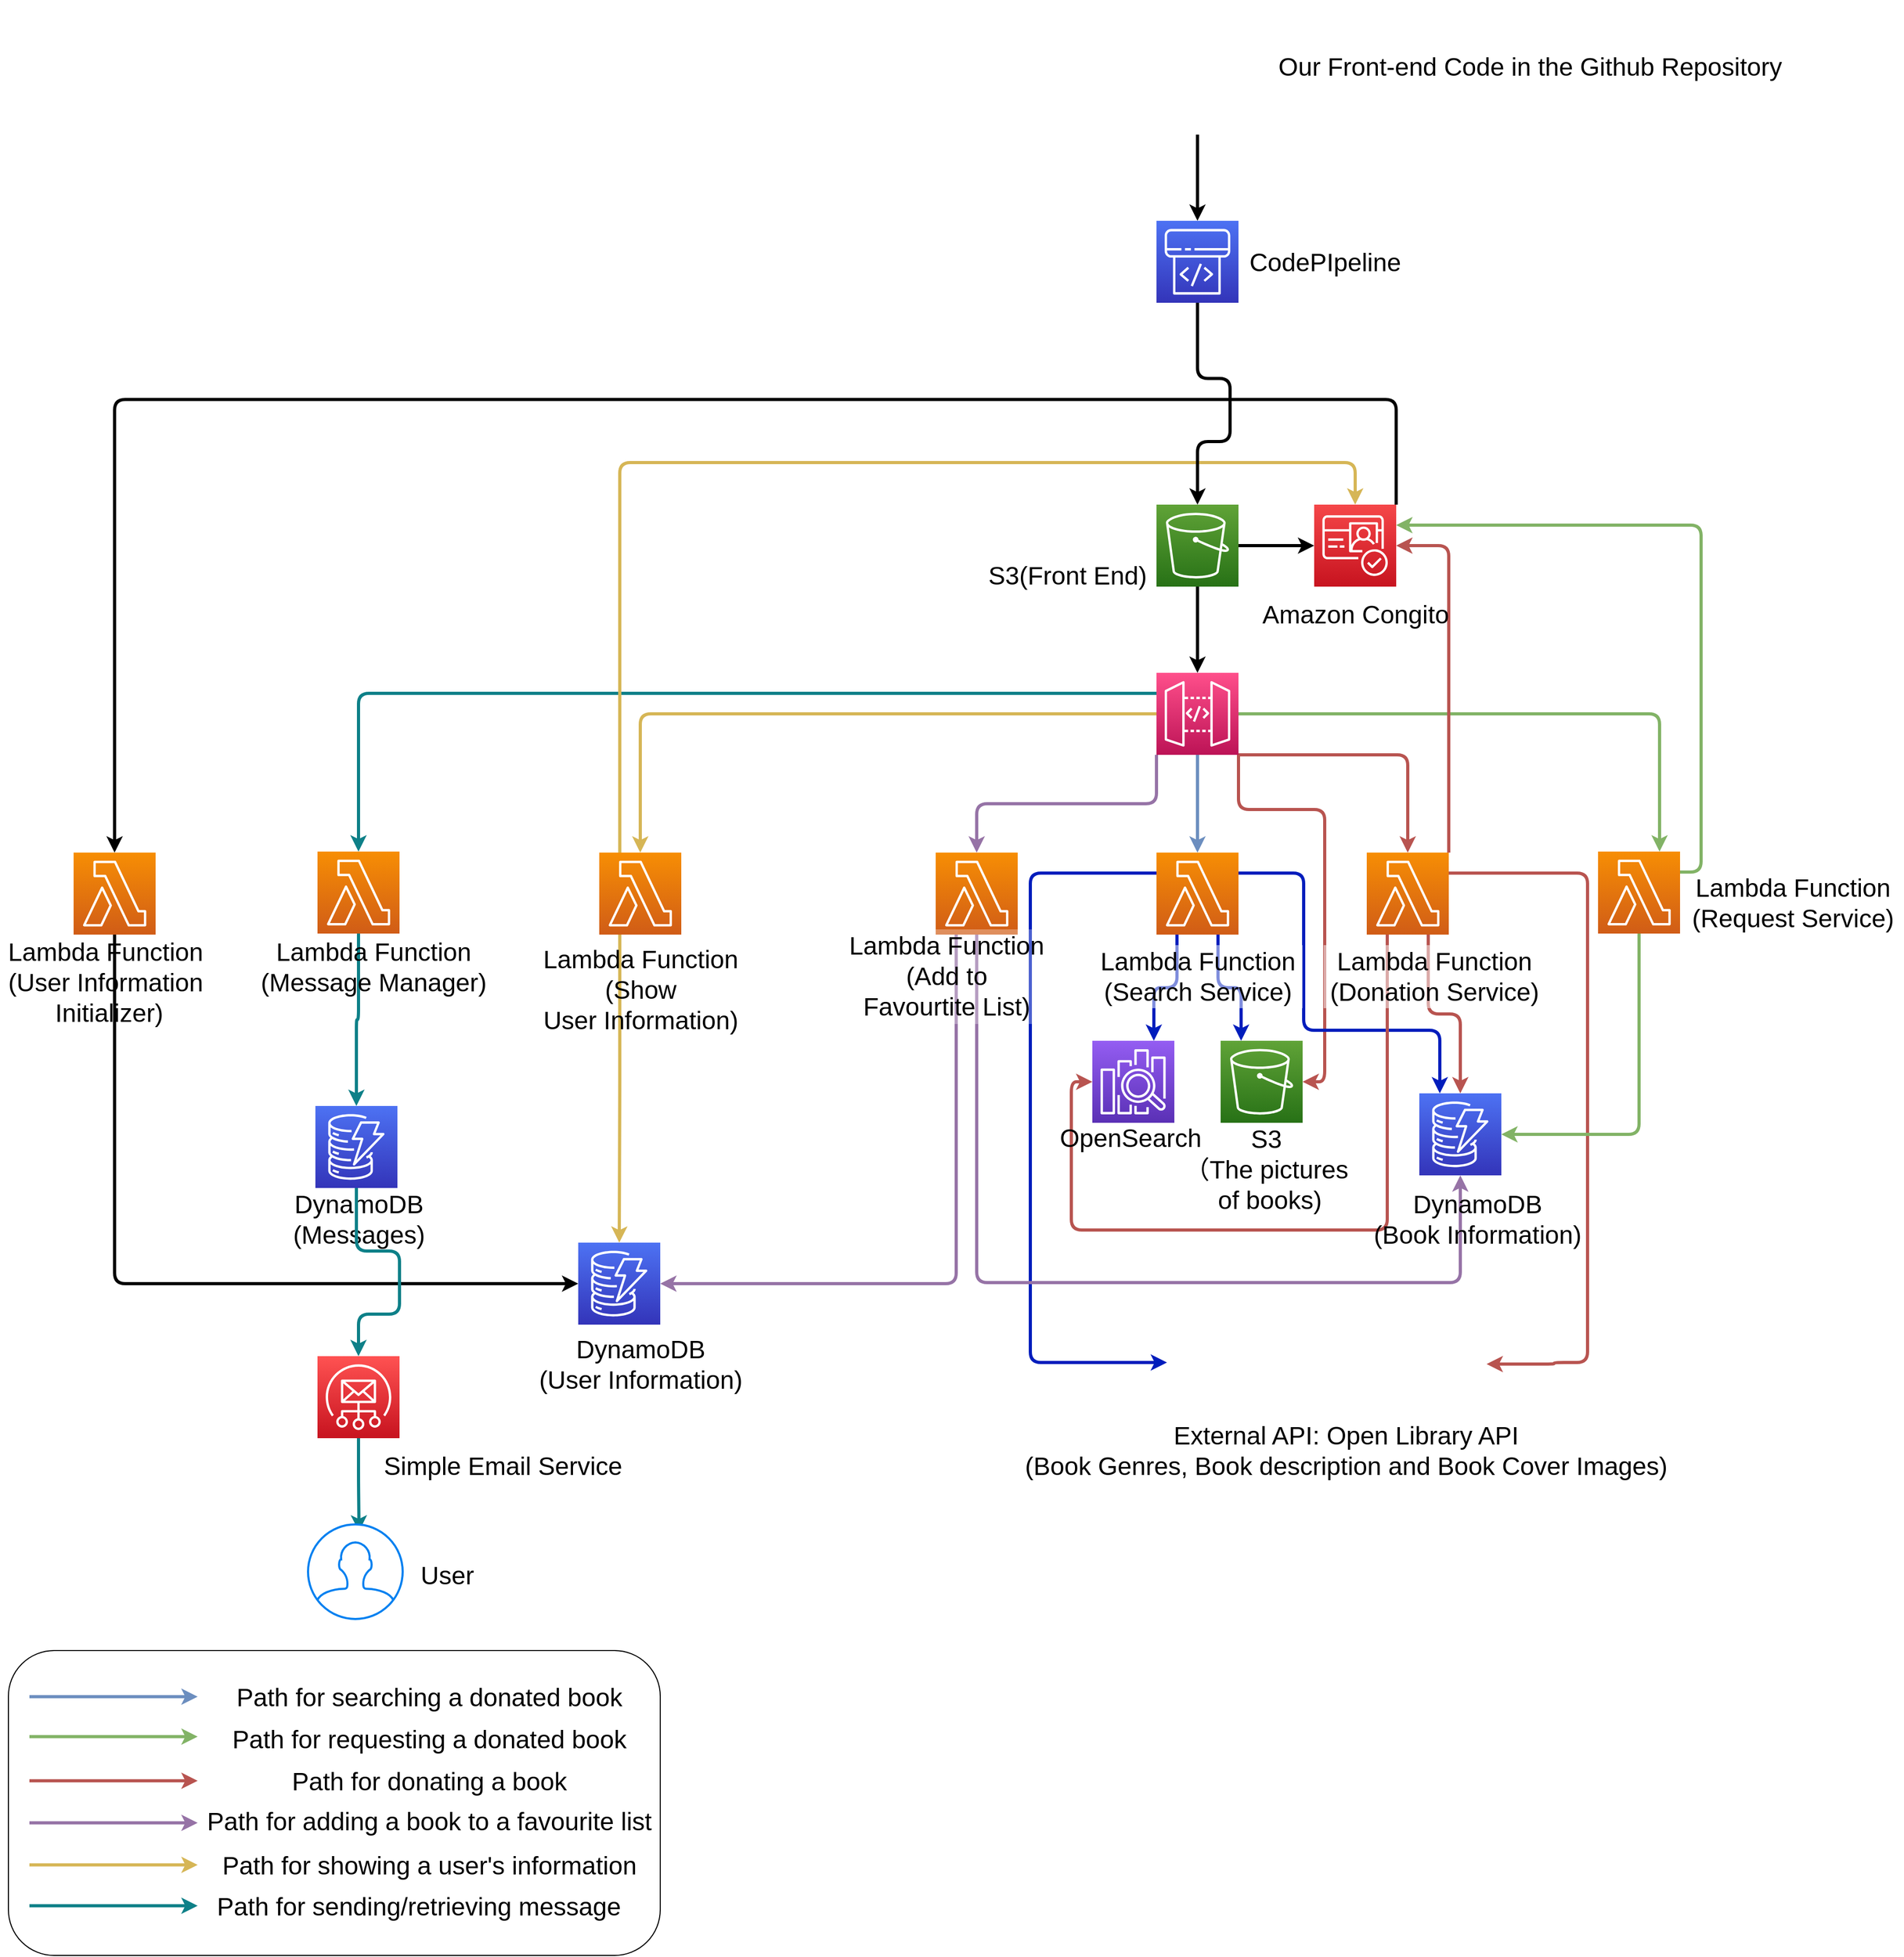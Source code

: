 <mxfile version="18.0.3" type="device"><diagram id="D3LNqmJcEc-z3oUtTfwB" name="Page-1"><mxGraphModel dx="3587" dy="2471" grid="1" gridSize="10" guides="1" tooltips="1" connect="1" arrows="1" fold="1" page="1" pageScale="1" pageWidth="827" pageHeight="1169" math="0" shadow="0"><root><mxCell id="0"/><mxCell id="1" parent="0"/><mxCell id="hub8qMFKJoHJLIhfeaCt-18" value="" style="rounded=1;whiteSpace=wrap;html=1;fontSize=24;" parent="1" vertex="1"><mxGeometry x="-842" y="1250" width="620" height="290" as="geometry"/></mxCell><mxCell id="2CPSkWsIpG87qWUaYe0T-11" style="edgeStyle=orthogonalEdgeStyle;rounded=1;orthogonalLoop=1;jettySize=auto;html=1;exitX=0.5;exitY=1;exitDx=0;exitDy=0;exitPerimeter=0;entryX=0.5;entryY=0;entryDx=0;entryDy=0;entryPerimeter=0;strokeWidth=3;" parent="1" source="2CPSkWsIpG87qWUaYe0T-1" target="2CPSkWsIpG87qWUaYe0T-3" edge="1"><mxGeometry relative="1" as="geometry"/></mxCell><mxCell id="2CPSkWsIpG87qWUaYe0T-12" style="edgeStyle=orthogonalEdgeStyle;rounded=1;orthogonalLoop=1;jettySize=auto;html=1;exitX=1;exitY=0.5;exitDx=0;exitDy=0;exitPerimeter=0;strokeWidth=3;" parent="1" source="2CPSkWsIpG87qWUaYe0T-1" target="2CPSkWsIpG87qWUaYe0T-2" edge="1"><mxGeometry relative="1" as="geometry"/></mxCell><mxCell id="2CPSkWsIpG87qWUaYe0T-1" value="" style="points=[[0,0,0],[0.25,0,0],[0.5,0,0],[0.75,0,0],[1,0,0],[0,1,0],[0.25,1,0],[0.5,1,0],[0.75,1,0],[1,1,0],[0,0.25,0],[0,0.5,0],[0,0.75,0],[1,0.25,0],[1,0.5,0],[1,0.75,0]];outlineConnect=0;fontColor=#232F3E;gradientColor=#60A337;gradientDirection=north;fillColor=#277116;strokeColor=#ffffff;dashed=0;verticalLabelPosition=bottom;verticalAlign=top;align=center;html=1;fontSize=12;fontStyle=0;aspect=fixed;shape=mxgraph.aws4.resourceIcon;resIcon=mxgraph.aws4.s3;rounded=1;strokeWidth=3;" parent="1" vertex="1"><mxGeometry x="250" y="160" width="78" height="78" as="geometry"/></mxCell><mxCell id="_5RfHuEOXSOQChCm1ZdF-5" style="edgeStyle=orthogonalEdgeStyle;rounded=1;orthogonalLoop=1;jettySize=auto;html=1;exitX=1;exitY=0;exitDx=0;exitDy=0;exitPerimeter=0;strokeWidth=3;entryX=0.5;entryY=0;entryDx=0;entryDy=0;entryPerimeter=0;" parent="1" source="2CPSkWsIpG87qWUaYe0T-2" target="_5RfHuEOXSOQChCm1ZdF-11" edge="1"><mxGeometry relative="1" as="geometry"><mxPoint x="-540" y="510" as="targetPoint"/><Array as="points"><mxPoint x="478" y="60"/><mxPoint x="-741" y="60"/></Array></mxGeometry></mxCell><mxCell id="2CPSkWsIpG87qWUaYe0T-2" value="" style="points=[[0,0,0],[0.25,0,0],[0.5,0,0],[0.75,0,0],[1,0,0],[0,1,0],[0.25,1,0],[0.5,1,0],[0.75,1,0],[1,1,0],[0,0.25,0],[0,0.5,0],[0,0.75,0],[1,0.25,0],[1,0.5,0],[1,0.75,0]];outlineConnect=0;fontColor=#232F3E;gradientColor=#F54749;gradientDirection=north;fillColor=#C7131F;strokeColor=#ffffff;dashed=0;verticalLabelPosition=bottom;verticalAlign=top;align=center;html=1;fontSize=12;fontStyle=0;aspect=fixed;shape=mxgraph.aws4.resourceIcon;resIcon=mxgraph.aws4.cognito;rounded=1;strokeWidth=3;" parent="1" vertex="1"><mxGeometry x="400" y="160" width="78" height="78" as="geometry"/></mxCell><mxCell id="2CPSkWsIpG87qWUaYe0T-13" style="edgeStyle=orthogonalEdgeStyle;rounded=1;orthogonalLoop=1;jettySize=auto;html=1;exitX=1;exitY=0.5;exitDx=0;exitDy=0;exitPerimeter=0;entryX=0.75;entryY=0;entryDx=0;entryDy=0;entryPerimeter=0;fillColor=#d5e8d4;strokeColor=#82b366;strokeWidth=3;" parent="1" source="2CPSkWsIpG87qWUaYe0T-3" target="2CPSkWsIpG87qWUaYe0T-6" edge="1"><mxGeometry relative="1" as="geometry"/></mxCell><mxCell id="2CPSkWsIpG87qWUaYe0T-15" style="edgeStyle=orthogonalEdgeStyle;rounded=1;orthogonalLoop=1;jettySize=auto;html=1;entryX=0.5;entryY=0;entryDx=0;entryDy=0;entryPerimeter=0;exitX=0.5;exitY=1;exitDx=0;exitDy=0;exitPerimeter=0;strokeWidth=3;fillColor=#dae8fc;strokeColor=#6c8ebf;" parent="1" source="2CPSkWsIpG87qWUaYe0T-3" target="2CPSkWsIpG87qWUaYe0T-4" edge="1"><mxGeometry relative="1" as="geometry"><mxPoint x="300" y="410" as="sourcePoint"/></mxGeometry></mxCell><mxCell id="2CPSkWsIpG87qWUaYe0T-25" style="edgeStyle=orthogonalEdgeStyle;rounded=1;orthogonalLoop=1;jettySize=auto;html=1;exitX=0;exitY=0.5;exitDx=0;exitDy=0;exitPerimeter=0;strokeWidth=3;fillColor=#fff2cc;strokeColor=#d6b656;" parent="1" source="2CPSkWsIpG87qWUaYe0T-3" target="2CPSkWsIpG87qWUaYe0T-7" edge="1"><mxGeometry relative="1" as="geometry"/></mxCell><mxCell id="2CPSkWsIpG87qWUaYe0T-26" style="edgeStyle=orthogonalEdgeStyle;rounded=1;orthogonalLoop=1;jettySize=auto;html=1;exitX=0;exitY=1;exitDx=0;exitDy=0;exitPerimeter=0;entryX=0.5;entryY=0;entryDx=0;entryDy=0;entryPerimeter=0;strokeWidth=3;fillColor=#e1d5e7;strokeColor=#9673a6;" parent="1" source="2CPSkWsIpG87qWUaYe0T-3" target="2CPSkWsIpG87qWUaYe0T-16" edge="1"><mxGeometry relative="1" as="geometry"/></mxCell><mxCell id="2CPSkWsIpG87qWUaYe0T-32" style="edgeStyle=orthogonalEdgeStyle;rounded=1;orthogonalLoop=1;jettySize=auto;html=1;exitX=1;exitY=1;exitDx=0;exitDy=0;exitPerimeter=0;entryX=0.5;entryY=0;entryDx=0;entryDy=0;entryPerimeter=0;strokeWidth=3;fillColor=#f8cecc;strokeColor=#b85450;" parent="1" source="2CPSkWsIpG87qWUaYe0T-3" target="2CPSkWsIpG87qWUaYe0T-5" edge="1"><mxGeometry relative="1" as="geometry"><Array as="points"><mxPoint x="489" y="398"/></Array></mxGeometry></mxCell><mxCell id="ykMmjt7tCY-HOUM3ol9C-1" style="edgeStyle=orthogonalEdgeStyle;orthogonalLoop=1;jettySize=auto;html=1;exitX=1;exitY=1;exitDx=0;exitDy=0;exitPerimeter=0;entryX=1;entryY=0.5;entryDx=0;entryDy=0;entryPerimeter=0;fillColor=#f8cecc;strokeColor=#b85450;rounded=1;strokeWidth=3;" parent="1" source="2CPSkWsIpG87qWUaYe0T-3" target="2CPSkWsIpG87qWUaYe0T-24" edge="1"><mxGeometry relative="1" as="geometry"><mxPoint x="440" y="710" as="targetPoint"/><Array as="points"><mxPoint x="328" y="450"/><mxPoint x="410" y="450"/><mxPoint x="410" y="709"/></Array></mxGeometry></mxCell><mxCell id="MJC7X6KziN_weC9TZBgi-4" style="edgeStyle=orthogonalEdgeStyle;rounded=1;orthogonalLoop=1;jettySize=auto;html=1;exitX=0;exitY=0.25;exitDx=0;exitDy=0;exitPerimeter=0;entryX=0.5;entryY=0;entryDx=0;entryDy=0;entryPerimeter=0;strokeWidth=3;fillColor=#b0e3e6;strokeColor=#0e8088;" parent="1" source="2CPSkWsIpG87qWUaYe0T-3" target="MJC7X6KziN_weC9TZBgi-1" edge="1"><mxGeometry relative="1" as="geometry"/></mxCell><mxCell id="2CPSkWsIpG87qWUaYe0T-3" value="" style="points=[[0,0,0],[0.25,0,0],[0.5,0,0],[0.75,0,0],[1,0,0],[0,1,0],[0.25,1,0],[0.5,1,0],[0.75,1,0],[1,1,0],[0,0.25,0],[0,0.5,0],[0,0.75,0],[1,0.25,0],[1,0.5,0],[1,0.75,0]];outlineConnect=0;fontColor=#232F3E;gradientColor=#FF4F8B;gradientDirection=north;fillColor=#BC1356;strokeColor=#ffffff;dashed=0;verticalLabelPosition=bottom;verticalAlign=top;align=center;html=1;fontSize=12;fontStyle=0;aspect=fixed;shape=mxgraph.aws4.resourceIcon;resIcon=mxgraph.aws4.api_gateway;rounded=1;strokeWidth=3;" parent="1" vertex="1"><mxGeometry x="250" y="320" width="78" height="78" as="geometry"/></mxCell><mxCell id="2CPSkWsIpG87qWUaYe0T-34" style="edgeStyle=orthogonalEdgeStyle;rounded=1;orthogonalLoop=1;jettySize=auto;html=1;exitX=0.75;exitY=1;exitDx=0;exitDy=0;exitPerimeter=0;entryX=0.25;entryY=0;entryDx=0;entryDy=0;entryPerimeter=0;strokeWidth=3;fillColor=#0050ef;strokeColor=#001DBC;" parent="1" source="2CPSkWsIpG87qWUaYe0T-4" target="2CPSkWsIpG87qWUaYe0T-24" edge="1"><mxGeometry relative="1" as="geometry"/></mxCell><mxCell id="2CPSkWsIpG87qWUaYe0T-37" style="edgeStyle=orthogonalEdgeStyle;rounded=1;orthogonalLoop=1;jettySize=auto;html=1;exitX=0;exitY=0.25;exitDx=0;exitDy=0;exitPerimeter=0;strokeWidth=3;fillColor=#0050ef;strokeColor=#001DBC;" parent="1" source="2CPSkWsIpG87qWUaYe0T-4" edge="1"><mxGeometry relative="1" as="geometry"><Array as="points"><mxPoint x="130" y="511"/><mxPoint x="130" y="976"/></Array><mxPoint x="260" y="976" as="targetPoint"/></mxGeometry></mxCell><mxCell id="2CPSkWsIpG87qWUaYe0T-44" style="edgeStyle=orthogonalEdgeStyle;rounded=1;orthogonalLoop=1;jettySize=auto;html=1;exitX=1;exitY=0.25;exitDx=0;exitDy=0;exitPerimeter=0;entryX=0.25;entryY=0;entryDx=0;entryDy=0;entryPerimeter=0;strokeWidth=3;fillColor=#0050ef;strokeColor=#001DBC;" parent="1" source="2CPSkWsIpG87qWUaYe0T-4" target="2CPSkWsIpG87qWUaYe0T-9" edge="1"><mxGeometry relative="1" as="geometry"><Array as="points"><mxPoint x="390" y="510"/><mxPoint x="390" y="660"/><mxPoint x="520" y="660"/></Array></mxGeometry></mxCell><mxCell id="CkHd4Yt1kGebY72zLA27-1" style="edgeStyle=orthogonalEdgeStyle;rounded=1;orthogonalLoop=1;jettySize=auto;html=1;exitX=0.25;exitY=1;exitDx=0;exitDy=0;exitPerimeter=0;entryX=0.75;entryY=0;entryDx=0;entryDy=0;entryPerimeter=0;strokeWidth=3;fillColor=#0050ef;strokeColor=#001DBC;" parent="1" source="2CPSkWsIpG87qWUaYe0T-4" target="2CPSkWsIpG87qWUaYe0T-8" edge="1"><mxGeometry relative="1" as="geometry"/></mxCell><mxCell id="2CPSkWsIpG87qWUaYe0T-4" value="" style="points=[[0,0,0],[0.25,0,0],[0.5,0,0],[0.75,0,0],[1,0,0],[0,1,0],[0.25,1,0],[0.5,1,0],[0.75,1,0],[1,1,0],[0,0.25,0],[0,0.5,0],[0,0.75,0],[1,0.25,0],[1,0.5,0],[1,0.75,0]];outlineConnect=0;fontColor=#232F3E;gradientColor=#F78E04;gradientDirection=north;fillColor=#D05C17;strokeColor=#ffffff;dashed=0;verticalLabelPosition=bottom;verticalAlign=top;align=center;html=1;fontSize=12;fontStyle=0;aspect=fixed;shape=mxgraph.aws4.resourceIcon;resIcon=mxgraph.aws4.lambda;rounded=1;strokeWidth=3;" parent="1" vertex="1"><mxGeometry x="250" y="491" width="78" height="78" as="geometry"/></mxCell><mxCell id="2CPSkWsIpG87qWUaYe0T-31" style="edgeStyle=orthogonalEdgeStyle;rounded=1;orthogonalLoop=1;jettySize=auto;html=1;exitX=0.75;exitY=1;exitDx=0;exitDy=0;exitPerimeter=0;entryX=0.5;entryY=0;entryDx=0;entryDy=0;entryPerimeter=0;strokeWidth=3;fillColor=#f8cecc;strokeColor=#b85450;" parent="1" source="2CPSkWsIpG87qWUaYe0T-5" target="2CPSkWsIpG87qWUaYe0T-9" edge="1"><mxGeometry relative="1" as="geometry"/></mxCell><mxCell id="2CPSkWsIpG87qWUaYe0T-38" style="edgeStyle=orthogonalEdgeStyle;rounded=1;orthogonalLoop=1;jettySize=auto;html=1;exitX=1;exitY=0;exitDx=0;exitDy=0;exitPerimeter=0;entryX=1;entryY=0.5;entryDx=0;entryDy=0;entryPerimeter=0;strokeWidth=3;fillColor=#f8cecc;strokeColor=#b85450;" parent="1" source="2CPSkWsIpG87qWUaYe0T-5" target="2CPSkWsIpG87qWUaYe0T-2" edge="1"><mxGeometry relative="1" as="geometry"/></mxCell><mxCell id="CkHd4Yt1kGebY72zLA27-8" style="edgeStyle=orthogonalEdgeStyle;rounded=1;orthogonalLoop=1;jettySize=auto;html=1;exitX=0.25;exitY=1;exitDx=0;exitDy=0;exitPerimeter=0;entryX=0;entryY=0.5;entryDx=0;entryDy=0;entryPerimeter=0;strokeWidth=3;fillColor=#f8cecc;strokeColor=#b85450;" parent="1" source="2CPSkWsIpG87qWUaYe0T-5" target="2CPSkWsIpG87qWUaYe0T-8" edge="1"><mxGeometry relative="1" as="geometry"><Array as="points"><mxPoint x="470" y="850"/><mxPoint x="169" y="850"/><mxPoint x="169" y="709"/></Array></mxGeometry></mxCell><mxCell id="CkHd4Yt1kGebY72zLA27-11" style="edgeStyle=orthogonalEdgeStyle;rounded=1;orthogonalLoop=1;jettySize=auto;html=1;exitX=1;exitY=0.25;exitDx=0;exitDy=0;exitPerimeter=0;entryX=1;entryY=0.5;entryDx=0;entryDy=0;strokeWidth=3;fillColor=#f8cecc;strokeColor=#b85450;" parent="1" source="2CPSkWsIpG87qWUaYe0T-5" target="V4W779giCS7ccy--e845-1" edge="1"><mxGeometry relative="1" as="geometry"><Array as="points"><mxPoint x="660" y="511"/><mxPoint x="660" y="976"/><mxPoint x="628" y="976"/></Array><mxPoint x="710.685" y="975.6" as="targetPoint"/></mxGeometry></mxCell><mxCell id="2CPSkWsIpG87qWUaYe0T-5" value="" style="points=[[0,0,0],[0.25,0,0],[0.5,0,0],[0.75,0,0],[1,0,0],[0,1,0],[0.25,1,0],[0.5,1,0],[0.75,1,0],[1,1,0],[0,0.25,0],[0,0.5,0],[0,0.75,0],[1,0.25,0],[1,0.5,0],[1,0.75,0]];outlineConnect=0;fontColor=#232F3E;gradientColor=#F78E04;gradientDirection=north;fillColor=#D05C17;strokeColor=#ffffff;dashed=0;verticalLabelPosition=bottom;verticalAlign=top;align=center;html=1;fontSize=12;fontStyle=0;aspect=fixed;shape=mxgraph.aws4.resourceIcon;resIcon=mxgraph.aws4.lambda;rounded=1;strokeWidth=3;" parent="1" vertex="1"><mxGeometry x="450" y="491" width="78" height="78" as="geometry"/></mxCell><mxCell id="2CPSkWsIpG87qWUaYe0T-28" style="edgeStyle=orthogonalEdgeStyle;rounded=1;orthogonalLoop=1;jettySize=auto;html=1;exitX=0.5;exitY=1;exitDx=0;exitDy=0;exitPerimeter=0;entryX=1;entryY=0.5;entryDx=0;entryDy=0;entryPerimeter=0;fillColor=#d5e8d4;strokeColor=#82b366;strokeWidth=3;" parent="1" source="2CPSkWsIpG87qWUaYe0T-6" target="2CPSkWsIpG87qWUaYe0T-9" edge="1"><mxGeometry relative="1" as="geometry"/></mxCell><mxCell id="2CPSkWsIpG87qWUaYe0T-30" style="edgeStyle=orthogonalEdgeStyle;rounded=1;orthogonalLoop=1;jettySize=auto;html=1;exitX=1;exitY=0.25;exitDx=0;exitDy=0;exitPerimeter=0;entryX=1;entryY=0.25;entryDx=0;entryDy=0;entryPerimeter=0;fillColor=#d5e8d4;strokeColor=#82b366;strokeWidth=3;" parent="1" source="2CPSkWsIpG87qWUaYe0T-6" target="2CPSkWsIpG87qWUaYe0T-2" edge="1"><mxGeometry relative="1" as="geometry"/></mxCell><mxCell id="2CPSkWsIpG87qWUaYe0T-6" value="" style="points=[[0,0,0],[0.25,0,0],[0.5,0,0],[0.75,0,0],[1,0,0],[0,1,0],[0.25,1,0],[0.5,1,0],[0.75,1,0],[1,1,0],[0,0.25,0],[0,0.5,0],[0,0.75,0],[1,0.25,0],[1,0.5,0],[1,0.75,0]];outlineConnect=0;fontColor=#232F3E;gradientColor=#F78E04;gradientDirection=north;fillColor=#D05C17;strokeColor=#ffffff;dashed=0;verticalLabelPosition=bottom;verticalAlign=top;align=center;html=1;fontSize=12;fontStyle=0;aspect=fixed;shape=mxgraph.aws4.resourceIcon;resIcon=mxgraph.aws4.lambda;rounded=1;strokeWidth=3;" parent="1" vertex="1"><mxGeometry x="670" y="490" width="78" height="78" as="geometry"/></mxCell><mxCell id="_5RfHuEOXSOQChCm1ZdF-2" style="edgeStyle=orthogonalEdgeStyle;rounded=1;orthogonalLoop=1;jettySize=auto;html=1;exitX=0.25;exitY=1;exitDx=0;exitDy=0;exitPerimeter=0;fillColor=#fff2cc;strokeColor=#d6b656;strokeWidth=3;" parent="1" source="2CPSkWsIpG87qWUaYe0T-7" target="_5RfHuEOXSOQChCm1ZdF-1" edge="1"><mxGeometry relative="1" as="geometry"/></mxCell><mxCell id="_5RfHuEOXSOQChCm1ZdF-17" style="edgeStyle=orthogonalEdgeStyle;rounded=1;orthogonalLoop=1;jettySize=auto;html=1;exitX=0.25;exitY=0;exitDx=0;exitDy=0;exitPerimeter=0;entryX=0.5;entryY=0;entryDx=0;entryDy=0;entryPerimeter=0;strokeWidth=3;fillColor=#fff2cc;strokeColor=#d6b656;" parent="1" source="2CPSkWsIpG87qWUaYe0T-7" target="2CPSkWsIpG87qWUaYe0T-2" edge="1"><mxGeometry relative="1" as="geometry"><Array as="points"><mxPoint x="-260" y="120"/><mxPoint x="439" y="120"/></Array></mxGeometry></mxCell><mxCell id="2CPSkWsIpG87qWUaYe0T-7" value="" style="points=[[0,0,0],[0.25,0,0],[0.5,0,0],[0.75,0,0],[1,0,0],[0,1,0],[0.25,1,0],[0.5,1,0],[0.75,1,0],[1,1,0],[0,0.25,0],[0,0.5,0],[0,0.75,0],[1,0.25,0],[1,0.5,0],[1,0.75,0]];outlineConnect=0;fontColor=#232F3E;gradientColor=#F78E04;gradientDirection=north;fillColor=#D05C17;strokeColor=#ffffff;dashed=0;verticalLabelPosition=bottom;verticalAlign=top;align=center;html=1;fontSize=12;fontStyle=0;aspect=fixed;shape=mxgraph.aws4.resourceIcon;resIcon=mxgraph.aws4.lambda;rounded=1;strokeWidth=3;" parent="1" vertex="1"><mxGeometry x="-280" y="491" width="78" height="78" as="geometry"/></mxCell><mxCell id="2CPSkWsIpG87qWUaYe0T-8" value="" style="points=[[0,0,0],[0.25,0,0],[0.5,0,0],[0.75,0,0],[1,0,0],[0,1,0],[0.25,1,0],[0.5,1,0],[0.75,1,0],[1,1,0],[0,0.25,0],[0,0.5,0],[0,0.75,0],[1,0.25,0],[1,0.5,0],[1,0.75,0]];outlineConnect=0;fontColor=#232F3E;gradientColor=#945DF2;gradientDirection=north;fillColor=#5A30B5;strokeColor=#ffffff;dashed=0;verticalLabelPosition=bottom;verticalAlign=top;align=center;html=1;fontSize=12;fontStyle=0;aspect=fixed;shape=mxgraph.aws4.resourceIcon;resIcon=mxgraph.aws4.elasticsearch_service;rounded=1;strokeWidth=3;" parent="1" vertex="1"><mxGeometry x="189" y="670" width="78" height="78" as="geometry"/></mxCell><mxCell id="2CPSkWsIpG87qWUaYe0T-9" value="" style="points=[[0,0,0],[0.25,0,0],[0.5,0,0],[0.75,0,0],[1,0,0],[0,1,0],[0.25,1,0],[0.5,1,0],[0.75,1,0],[1,1,0],[0,0.25,0],[0,0.5,0],[0,0.75,0],[1,0.25,0],[1,0.5,0],[1,0.75,0]];outlineConnect=0;fontColor=#232F3E;gradientColor=#4D72F3;gradientDirection=north;fillColor=#3334B9;strokeColor=#ffffff;dashed=0;verticalLabelPosition=bottom;verticalAlign=top;align=center;html=1;fontSize=12;fontStyle=0;aspect=fixed;shape=mxgraph.aws4.resourceIcon;resIcon=mxgraph.aws4.dynamodb;rounded=1;strokeWidth=3;" parent="1" vertex="1"><mxGeometry x="500" y="720" width="78" height="78" as="geometry"/></mxCell><mxCell id="2CPSkWsIpG87qWUaYe0T-35" style="edgeStyle=orthogonalEdgeStyle;rounded=1;orthogonalLoop=1;jettySize=auto;html=1;exitX=0.5;exitY=1;exitDx=0;exitDy=0;exitPerimeter=0;entryX=0.5;entryY=1;entryDx=0;entryDy=0;entryPerimeter=0;strokeWidth=3;fillColor=#e1d5e7;strokeColor=#9673a6;" parent="1" source="2CPSkWsIpG87qWUaYe0T-16" target="2CPSkWsIpG87qWUaYe0T-9" edge="1"><mxGeometry relative="1" as="geometry"><Array as="points"><mxPoint x="79" y="900"/><mxPoint x="539" y="900"/></Array></mxGeometry></mxCell><mxCell id="_5RfHuEOXSOQChCm1ZdF-4" style="edgeStyle=orthogonalEdgeStyle;rounded=1;orthogonalLoop=1;jettySize=auto;html=1;exitX=0.25;exitY=1;exitDx=0;exitDy=0;exitPerimeter=0;entryX=1;entryY=0.5;entryDx=0;entryDy=0;entryPerimeter=0;strokeWidth=3;fillColor=#e1d5e7;strokeColor=#9673a6;" parent="1" source="2CPSkWsIpG87qWUaYe0T-16" target="_5RfHuEOXSOQChCm1ZdF-1" edge="1"><mxGeometry relative="1" as="geometry"/></mxCell><mxCell id="2CPSkWsIpG87qWUaYe0T-16" value="" style="points=[[0,0,0],[0.25,0,0],[0.5,0,0],[0.75,0,0],[1,0,0],[0,1,0],[0.25,1,0],[0.5,1,0],[0.75,1,0],[1,1,0],[0,0.25,0],[0,0.5,0],[0,0.75,0],[1,0.25,0],[1,0.5,0],[1,0.75,0]];outlineConnect=0;fontColor=#232F3E;gradientColor=#F78E04;gradientDirection=north;fillColor=#D05C17;strokeColor=#ffffff;dashed=0;verticalLabelPosition=bottom;verticalAlign=top;align=center;html=1;fontSize=12;fontStyle=0;aspect=fixed;shape=mxgraph.aws4.resourceIcon;resIcon=mxgraph.aws4.lambda;rounded=1;strokeWidth=3;" parent="1" vertex="1"><mxGeometry x="40" y="491" width="78" height="78" as="geometry"/></mxCell><mxCell id="2CPSkWsIpG87qWUaYe0T-24" value="" style="points=[[0,0,0],[0.25,0,0],[0.5,0,0],[0.75,0,0],[1,0,0],[0,1,0],[0.25,1,0],[0.5,1,0],[0.75,1,0],[1,1,0],[0,0.25,0],[0,0.5,0],[0,0.75,0],[1,0.25,0],[1,0.5,0],[1,0.75,0]];outlineConnect=0;fontColor=#232F3E;gradientColor=#60A337;gradientDirection=north;fillColor=#277116;strokeColor=#ffffff;dashed=0;verticalLabelPosition=bottom;verticalAlign=top;align=center;html=1;fontSize=12;fontStyle=0;aspect=fixed;shape=mxgraph.aws4.resourceIcon;resIcon=mxgraph.aws4.s3;rounded=1;strokeWidth=3;" parent="1" vertex="1"><mxGeometry x="311" y="670" width="78" height="78" as="geometry"/></mxCell><mxCell id="2CPSkWsIpG87qWUaYe0T-45" value="&lt;font style=&quot;font-size: 24px&quot;&gt;S3(Front End)&lt;/font&gt;" style="text;html=1;align=center;verticalAlign=middle;resizable=0;points=[];autosize=1;strokeColor=none;fillColor=none;" parent="1" vertex="1"><mxGeometry x="80" y="218" width="170" height="20" as="geometry"/></mxCell><mxCell id="2CPSkWsIpG87qWUaYe0T-47" value="Lambda Function&lt;br&gt;(Show &lt;br&gt;User Information)" style="text;html=1;align=center;verticalAlign=middle;resizable=0;points=[];autosize=1;strokeColor=none;fillColor=none;fontSize=24;" parent="1" vertex="1"><mxGeometry x="-341" y="577" width="200" height="90" as="geometry"/></mxCell><mxCell id="2CPSkWsIpG87qWUaYe0T-48" value="Lambda Function&lt;br&gt;(Add to &lt;br&gt;Favourtite List)" style="text;html=1;align=center;verticalAlign=middle;resizable=0;points=[];autosize=1;strokeColor=none;fillColor=default;fontSize=24;opacity=30;" parent="1" vertex="1"><mxGeometry x="-50" y="564" width="200" height="90" as="geometry"/></mxCell><mxCell id="2CPSkWsIpG87qWUaYe0T-50" value="Lambda Function&lt;br&gt;(Search Service)" style="text;html=1;align=center;verticalAlign=middle;resizable=0;points=[];autosize=1;strokeColor=none;fillColor=default;fontSize=24;opacity=50;" parent="1" vertex="1"><mxGeometry x="189" y="579" width="200" height="60" as="geometry"/></mxCell><mxCell id="2CPSkWsIpG87qWUaYe0T-53" value="Lambda Function&lt;br&gt;(Donation Service)" style="text;html=1;align=center;verticalAlign=middle;resizable=0;points=[];autosize=1;strokeColor=none;fillColor=default;fontSize=24;opacity=50;" parent="1" vertex="1"><mxGeometry x="409" y="579" width="210" height="60" as="geometry"/></mxCell><mxCell id="2CPSkWsIpG87qWUaYe0T-54" value="Lambda Function&lt;br&gt;(Request Service)" style="text;html=1;align=center;verticalAlign=middle;resizable=0;points=[];autosize=1;strokeColor=none;fillColor=none;fontSize=24;" parent="1" vertex="1"><mxGeometry x="750" y="509" width="210" height="60" as="geometry"/></mxCell><mxCell id="2CPSkWsIpG87qWUaYe0T-61" value="DynamoDB&lt;br&gt;(Book Information)" style="text;html=1;align=center;verticalAlign=middle;resizable=0;points=[];autosize=1;strokeColor=none;fillColor=none;fontSize=24;" parent="1" vertex="1"><mxGeometry x="450" y="810" width="210" height="60" as="geometry"/></mxCell><mxCell id="2CPSkWsIpG87qWUaYe0T-62" value="OpenSearch" style="text;html=1;align=center;verticalAlign=middle;resizable=0;points=[];autosize=1;strokeColor=none;fillColor=none;fontSize=24;" parent="1" vertex="1"><mxGeometry x="150" y="748" width="150" height="30" as="geometry"/></mxCell><mxCell id="2CPSkWsIpG87qWUaYe0T-63" value="S3&lt;br&gt;（The pictures&lt;br&gt;&amp;nbsp;of books)" style="text;html=1;align=center;verticalAlign=middle;resizable=0;points=[];autosize=1;strokeColor=none;fillColor=none;fontSize=24;" parent="1" vertex="1"><mxGeometry x="268.5" y="748" width="170" height="90" as="geometry"/></mxCell><mxCell id="2CPSkWsIpG87qWUaYe0T-64" value="Amazon Congito" style="text;html=1;align=center;verticalAlign=middle;resizable=0;points=[];autosize=1;strokeColor=none;fillColor=none;fontSize=24;" parent="1" vertex="1"><mxGeometry x="344" y="250" width="190" height="30" as="geometry"/></mxCell><mxCell id="hub8qMFKJoHJLIhfeaCt-7" value="" style="endArrow=classic;html=1;rounded=0;strokeWidth=3;fillColor=#d5e8d4;strokeColor=#82b366;" parent="1" edge="1"><mxGeometry width="50" height="50" relative="1" as="geometry"><mxPoint x="-822" y="1331.89" as="sourcePoint"/><mxPoint x="-662" y="1331.89" as="targetPoint"/></mxGeometry></mxCell><mxCell id="hub8qMFKJoHJLIhfeaCt-8" value="" style="endArrow=classic;html=1;rounded=0;strokeWidth=3;fillColor=#dae8fc;strokeColor=#6c8ebf;" parent="1" edge="1"><mxGeometry width="50" height="50" relative="1" as="geometry"><mxPoint x="-822" y="1293.89" as="sourcePoint"/><mxPoint x="-662" y="1293.89" as="targetPoint"/></mxGeometry></mxCell><mxCell id="hub8qMFKJoHJLIhfeaCt-9" value="" style="endArrow=classic;html=1;rounded=0;strokeWidth=3;fillColor=#f8cecc;strokeColor=#b85450;" parent="1" edge="1"><mxGeometry width="50" height="50" relative="1" as="geometry"><mxPoint x="-822" y="1373.89" as="sourcePoint"/><mxPoint x="-662" y="1373.89" as="targetPoint"/></mxGeometry></mxCell><mxCell id="hub8qMFKJoHJLIhfeaCt-10" value="" style="endArrow=classic;html=1;rounded=0;strokeWidth=3;fillColor=#e1d5e7;strokeColor=#9673a6;" parent="1" edge="1"><mxGeometry width="50" height="50" relative="1" as="geometry"><mxPoint x="-822" y="1413.89" as="sourcePoint"/><mxPoint x="-662" y="1413.89" as="targetPoint"/></mxGeometry></mxCell><mxCell id="hub8qMFKJoHJLIhfeaCt-12" value="" style="endArrow=classic;html=1;rounded=0;strokeWidth=3;fillColor=#fff2cc;strokeColor=#d6b656;" parent="1" edge="1"><mxGeometry width="50" height="50" relative="1" as="geometry"><mxPoint x="-822" y="1453.89" as="sourcePoint"/><mxPoint x="-662" y="1453.89" as="targetPoint"/></mxGeometry></mxCell><mxCell id="hub8qMFKJoHJLIhfeaCt-13" value="Path for searching a donated book" style="text;html=1;align=center;verticalAlign=middle;resizable=0;points=[];autosize=1;strokeColor=none;fillColor=none;fontSize=24;" parent="1" vertex="1"><mxGeometry x="-632" y="1280" width="380" height="30" as="geometry"/></mxCell><mxCell id="hub8qMFKJoHJLIhfeaCt-14" value="Path for requesting a donated book" style="text;html=1;align=center;verticalAlign=middle;resizable=0;points=[];autosize=1;strokeColor=none;fillColor=none;fontSize=24;" parent="1" vertex="1"><mxGeometry x="-637" y="1320" width="390" height="30" as="geometry"/></mxCell><mxCell id="hub8qMFKJoHJLIhfeaCt-15" value="Path for donating a book" style="text;html=1;align=center;verticalAlign=middle;resizable=0;points=[];autosize=1;strokeColor=none;fillColor=none;fontSize=24;" parent="1" vertex="1"><mxGeometry x="-582" y="1360" width="280" height="30" as="geometry"/></mxCell><mxCell id="hub8qMFKJoHJLIhfeaCt-16" value="Path for adding a book to a favourite list" style="text;html=1;align=center;verticalAlign=middle;resizable=0;points=[];autosize=1;strokeColor=none;fillColor=none;fontSize=24;" parent="1" vertex="1"><mxGeometry x="-662" y="1398" width="440" height="30" as="geometry"/></mxCell><mxCell id="hub8qMFKJoHJLIhfeaCt-17" value="Path for showing a user's information" style="text;html=1;align=center;verticalAlign=middle;resizable=0;points=[];autosize=1;strokeColor=none;fillColor=none;fontSize=24;" parent="1" vertex="1"><mxGeometry x="-647" y="1440" width="410" height="30" as="geometry"/></mxCell><mxCell id="CkHd4Yt1kGebY72zLA27-6" value="External API: Open Library API&lt;br&gt;(Book Genres, Book description and Book Cover Images)" style="text;html=1;align=center;verticalAlign=middle;resizable=0;points=[];autosize=1;strokeColor=none;fillColor=none;fontSize=24;" parent="1" vertex="1"><mxGeometry x="115" y="1030" width="630" height="60" as="geometry"/></mxCell><mxCell id="V4W779giCS7ccy--e845-1" value="" style="shape=image;imageAspect=0;aspect=fixed;verticalLabelPosition=bottom;verticalAlign=top;image=https://openlibrary.org/static/images/openlibrary-logo-tighter.svg;" parent="1" vertex="1"><mxGeometry x="264" y="940" width="300" height="75" as="geometry"/></mxCell><mxCell id="_5RfHuEOXSOQChCm1ZdF-1" value="" style="points=[[0,0,0],[0.25,0,0],[0.5,0,0],[0.75,0,0],[1,0,0],[0,1,0],[0.25,1,0],[0.5,1,0],[0.75,1,0],[1,1,0],[0,0.25,0],[0,0.5,0],[0,0.75,0],[1,0.25,0],[1,0.5,0],[1,0.75,0]];outlineConnect=0;fontColor=#232F3E;gradientColor=#4D72F3;gradientDirection=north;fillColor=#3334B9;strokeColor=#ffffff;dashed=0;verticalLabelPosition=bottom;verticalAlign=top;align=center;html=1;fontSize=12;fontStyle=0;aspect=fixed;shape=mxgraph.aws4.resourceIcon;resIcon=mxgraph.aws4.dynamodb;rounded=1;strokeWidth=3;" parent="1" vertex="1"><mxGeometry x="-300" y="862" width="78" height="78" as="geometry"/></mxCell><mxCell id="_5RfHuEOXSOQChCm1ZdF-3" value="DynamoDB&lt;br&gt;(User Information)" style="text;html=1;align=center;verticalAlign=middle;resizable=0;points=[];autosize=1;strokeColor=none;fillColor=none;fontSize=24;" parent="1" vertex="1"><mxGeometry x="-346" y="947.5" width="210" height="60" as="geometry"/></mxCell><mxCell id="_5RfHuEOXSOQChCm1ZdF-15" style="edgeStyle=orthogonalEdgeStyle;rounded=1;orthogonalLoop=1;jettySize=auto;html=1;exitX=0.5;exitY=1;exitDx=0;exitDy=0;exitPerimeter=0;entryX=0;entryY=0.5;entryDx=0;entryDy=0;entryPerimeter=0;strokeWidth=3;" parent="1" source="_5RfHuEOXSOQChCm1ZdF-11" target="_5RfHuEOXSOQChCm1ZdF-1" edge="1"><mxGeometry relative="1" as="geometry"/></mxCell><mxCell id="_5RfHuEOXSOQChCm1ZdF-11" value="" style="points=[[0,0,0],[0.25,0,0],[0.5,0,0],[0.75,0,0],[1,0,0],[0,1,0],[0.25,1,0],[0.5,1,0],[0.75,1,0],[1,1,0],[0,0.25,0],[0,0.5,0],[0,0.75,0],[1,0.25,0],[1,0.5,0],[1,0.75,0]];outlineConnect=0;fontColor=#232F3E;gradientColor=#F78E04;gradientDirection=north;fillColor=#D05C17;strokeColor=#ffffff;dashed=0;verticalLabelPosition=bottom;verticalAlign=top;align=center;html=1;fontSize=12;fontStyle=0;aspect=fixed;shape=mxgraph.aws4.resourceIcon;resIcon=mxgraph.aws4.lambda;rounded=1;strokeWidth=3;" parent="1" vertex="1"><mxGeometry x="-780" y="491" width="78" height="78" as="geometry"/></mxCell><mxCell id="_5RfHuEOXSOQChCm1ZdF-14" value="Lambda Function&lt;br&gt;(User Information&lt;br&gt;&amp;nbsp;Initializer)" style="text;html=1;align=center;verticalAlign=middle;resizable=0;points=[];autosize=1;strokeColor=none;fillColor=none;fontSize=24;" parent="1" vertex="1"><mxGeometry x="-850" y="570" width="200" height="90" as="geometry"/></mxCell><mxCell id="_5RfHuEOXSOQChCm1ZdF-26" style="edgeStyle=orthogonalEdgeStyle;rounded=1;orthogonalLoop=1;jettySize=auto;html=1;exitX=0.5;exitY=1;exitDx=0;exitDy=0;strokeWidth=3;" parent="1" source="_5RfHuEOXSOQChCm1ZdF-21" target="_5RfHuEOXSOQChCm1ZdF-24" edge="1"><mxGeometry relative="1" as="geometry"/></mxCell><mxCell id="_5RfHuEOXSOQChCm1ZdF-21" value="" style="shape=image;html=1;verticalAlign=top;verticalLabelPosition=bottom;labelBackgroundColor=#ffffff;imageAspect=0;aspect=fixed;image=https://cdn1.iconfinder.com/data/icons/picons-social/57/github_rounded-128.png;strokeWidth=3;fillColor=default;gradientColor=none;" parent="1" vertex="1"><mxGeometry x="225" y="-320" width="128" height="128" as="geometry"/></mxCell><mxCell id="_5RfHuEOXSOQChCm1ZdF-27" style="edgeStyle=orthogonalEdgeStyle;rounded=1;orthogonalLoop=1;jettySize=auto;html=1;exitX=0.5;exitY=1;exitDx=0;exitDy=0;exitPerimeter=0;entryX=0.5;entryY=0;entryDx=0;entryDy=0;entryPerimeter=0;strokeWidth=3;" parent="1" source="_5RfHuEOXSOQChCm1ZdF-24" target="2CPSkWsIpG87qWUaYe0T-1" edge="1"><mxGeometry relative="1" as="geometry"><Array as="points"><mxPoint x="289" y="40"/><mxPoint x="320" y="40"/><mxPoint x="320" y="100"/><mxPoint x="289" y="100"/></Array></mxGeometry></mxCell><mxCell id="_5RfHuEOXSOQChCm1ZdF-24" value="" style="sketch=0;points=[[0,0,0],[0.25,0,0],[0.5,0,0],[0.75,0,0],[1,0,0],[0,1,0],[0.25,1,0],[0.5,1,0],[0.75,1,0],[1,1,0],[0,0.25,0],[0,0.5,0],[0,0.75,0],[1,0.25,0],[1,0.5,0],[1,0.75,0]];outlineConnect=0;fontColor=#232F3E;gradientColor=#4D72F3;gradientDirection=north;fillColor=#3334B9;strokeColor=#ffffff;dashed=0;verticalLabelPosition=bottom;verticalAlign=top;align=center;html=1;fontSize=12;fontStyle=0;aspect=fixed;shape=mxgraph.aws4.resourceIcon;resIcon=mxgraph.aws4.codepipeline;" parent="1" vertex="1"><mxGeometry x="250" y="-110" width="78" height="78" as="geometry"/></mxCell><mxCell id="_5RfHuEOXSOQChCm1ZdF-28" value="&lt;font style=&quot;font-size: 24px&quot;&gt;CodePIpeline&lt;/font&gt;" style="text;html=1;align=center;verticalAlign=middle;resizable=0;points=[];autosize=1;strokeColor=none;fillColor=none;" parent="1" vertex="1"><mxGeometry x="330" y="-80" width="160" height="20" as="geometry"/></mxCell><mxCell id="_5RfHuEOXSOQChCm1ZdF-29" value="Our Front-end Code in the Github Repository" style="text;html=1;align=center;verticalAlign=middle;resizable=0;points=[];autosize=1;strokeColor=none;fillColor=none;fontSize=24;" parent="1" vertex="1"><mxGeometry x="360" y="-271" width="490" height="30" as="geometry"/></mxCell><mxCell id="MJC7X6KziN_weC9TZBgi-8" style="edgeStyle=orthogonalEdgeStyle;rounded=1;orthogonalLoop=1;jettySize=auto;html=1;exitX=0.5;exitY=1;exitDx=0;exitDy=0;exitPerimeter=0;entryX=0.5;entryY=0;entryDx=0;entryDy=0;entryPerimeter=0;strokeWidth=3;fillColor=#b0e3e6;strokeColor=#0e8088;" parent="1" source="MJC7X6KziN_weC9TZBgi-1" target="MJC7X6KziN_weC9TZBgi-6" edge="1"><mxGeometry relative="1" as="geometry"/></mxCell><mxCell id="MJC7X6KziN_weC9TZBgi-1" value="" style="points=[[0,0,0],[0.25,0,0],[0.5,0,0],[0.75,0,0],[1,0,0],[0,1,0],[0.25,1,0],[0.5,1,0],[0.75,1,0],[1,1,0],[0,0.25,0],[0,0.5,0],[0,0.75,0],[1,0.25,0],[1,0.5,0],[1,0.75,0]];outlineConnect=0;fontColor=#232F3E;gradientColor=#F78E04;gradientDirection=north;fillColor=#D05C17;strokeColor=#ffffff;dashed=0;verticalLabelPosition=bottom;verticalAlign=top;align=center;html=1;fontSize=12;fontStyle=0;aspect=fixed;shape=mxgraph.aws4.resourceIcon;resIcon=mxgraph.aws4.lambda;rounded=1;strokeWidth=3;" parent="1" vertex="1"><mxGeometry x="-548" y="490" width="78" height="78" as="geometry"/></mxCell><mxCell id="MJC7X6KziN_weC9TZBgi-5" value="Lambda Function&lt;br&gt;(Message Manager)" style="text;html=1;align=center;verticalAlign=middle;resizable=0;points=[];autosize=1;strokeColor=none;fillColor=none;fontSize=24;" parent="1" vertex="1"><mxGeometry x="-610" y="570" width="230" height="60" as="geometry"/></mxCell><mxCell id="MJC7X6KziN_weC9TZBgi-6" value="" style="points=[[0,0,0],[0.25,0,0],[0.5,0,0],[0.75,0,0],[1,0,0],[0,1,0],[0.25,1,0],[0.5,1,0],[0.75,1,0],[1,1,0],[0,0.25,0],[0,0.5,0],[0,0.75,0],[1,0.25,0],[1,0.5,0],[1,0.75,0]];outlineConnect=0;fontColor=#232F3E;gradientColor=#4D72F3;gradientDirection=north;fillColor=#3334B9;strokeColor=#ffffff;dashed=0;verticalLabelPosition=bottom;verticalAlign=top;align=center;html=1;fontSize=12;fontStyle=0;aspect=fixed;shape=mxgraph.aws4.resourceIcon;resIcon=mxgraph.aws4.dynamodb;rounded=1;strokeWidth=3;" parent="1" vertex="1"><mxGeometry x="-550" y="732" width="78" height="78" as="geometry"/></mxCell><mxCell id="MJC7X6KziN_weC9TZBgi-7" value="DynamoDB&lt;br&gt;(Messages)" style="text;html=1;align=center;verticalAlign=middle;resizable=0;points=[];autosize=1;strokeColor=none;fillColor=none;fontSize=24;" parent="1" vertex="1"><mxGeometry x="-579" y="810" width="140" height="60" as="geometry"/></mxCell><mxCell id="MJC7X6KziN_weC9TZBgi-13" value="Path for sending/retrieving message" style="text;html=1;align=center;verticalAlign=middle;resizable=0;points=[];autosize=1;strokeColor=none;fillColor=none;fontSize=24;" parent="1" vertex="1"><mxGeometry x="-652" y="1479" width="400" height="30" as="geometry"/></mxCell><mxCell id="MJC7X6KziN_weC9TZBgi-14" value="" style="endArrow=classic;html=1;rounded=0;strokeWidth=3;fillColor=#b0e3e6;strokeColor=#0e8088;" parent="1" edge="1"><mxGeometry width="50" height="50" relative="1" as="geometry"><mxPoint x="-822" y="1492.75" as="sourcePoint"/><mxPoint x="-662" y="1492.75" as="targetPoint"/></mxGeometry></mxCell><mxCell id="389YCfr16pZHVTBnRNHa-3" style="edgeStyle=orthogonalEdgeStyle;orthogonalLoop=1;jettySize=auto;html=1;exitX=0.5;exitY=0;exitDx=0;exitDy=0;exitPerimeter=0;entryX=0.5;entryY=1;entryDx=0;entryDy=0;entryPerimeter=0;startArrow=classic;startFill=1;endArrow=none;endFill=0;strokeWidth=3;fillColor=#b0e3e6;strokeColor=#0e8088;rounded=1;" edge="1" parent="1" source="389YCfr16pZHVTBnRNHa-2" target="MJC7X6KziN_weC9TZBgi-6"><mxGeometry relative="1" as="geometry"><Array as="points"><mxPoint x="-509" y="930"/><mxPoint x="-470" y="930"/><mxPoint x="-470" y="870"/><mxPoint x="-511" y="870"/></Array></mxGeometry></mxCell><mxCell id="389YCfr16pZHVTBnRNHa-5" style="edgeStyle=orthogonalEdgeStyle;rounded=1;orthogonalLoop=1;jettySize=auto;html=1;exitX=0.5;exitY=1;exitDx=0;exitDy=0;exitPerimeter=0;entryX=0.539;entryY=0.075;entryDx=0;entryDy=0;entryPerimeter=0;startArrow=none;startFill=0;endArrow=classic;endFill=1;strokeWidth=3;fillColor=#b0e3e6;strokeColor=#0e8088;" edge="1" parent="1" source="389YCfr16pZHVTBnRNHa-2" target="389YCfr16pZHVTBnRNHa-4"><mxGeometry relative="1" as="geometry"/></mxCell><mxCell id="389YCfr16pZHVTBnRNHa-2" value="" style="sketch=0;points=[[0,0,0],[0.25,0,0],[0.5,0,0],[0.75,0,0],[1,0,0],[0,1,0],[0.25,1,0],[0.5,1,0],[0.75,1,0],[1,1,0],[0,0.25,0],[0,0.5,0],[0,0.75,0],[1,0.25,0],[1,0.5,0],[1,0.75,0]];outlineConnect=0;fontColor=#232F3E;gradientColor=#FF5252;gradientDirection=north;fillColor=#C7131F;strokeColor=#ffffff;dashed=0;verticalLabelPosition=bottom;verticalAlign=top;align=center;html=1;fontSize=12;fontStyle=0;aspect=fixed;shape=mxgraph.aws4.resourceIcon;resIcon=mxgraph.aws4.simple_email_service;" vertex="1" parent="1"><mxGeometry x="-548" y="970" width="78" height="78" as="geometry"/></mxCell><mxCell id="389YCfr16pZHVTBnRNHa-4" value="" style="html=1;verticalLabelPosition=bottom;align=center;labelBackgroundColor=#ffffff;verticalAlign=top;strokeWidth=2;strokeColor=#0080F0;shadow=0;dashed=0;shape=mxgraph.ios7.icons.user;" vertex="1" parent="1"><mxGeometry x="-557" y="1130" width="90" height="90" as="geometry"/></mxCell><mxCell id="389YCfr16pZHVTBnRNHa-6" value="&lt;font style=&quot;font-size: 24px;&quot;&gt;User&lt;/font&gt;" style="text;html=1;align=center;verticalAlign=middle;resizable=0;points=[];autosize=1;strokeColor=none;fillColor=none;" vertex="1" parent="1"><mxGeometry x="-460" y="1169" width="70" height="20" as="geometry"/></mxCell><mxCell id="389YCfr16pZHVTBnRNHa-7" value="Simple Email Service&lt;br&gt;" style="text;html=1;align=center;verticalAlign=middle;resizable=0;points=[];autosize=1;strokeColor=none;fillColor=none;fontSize=24;" vertex="1" parent="1"><mxGeometry x="-492" y="1060" width="240" height="30" as="geometry"/></mxCell></root></mxGraphModel></diagram></mxfile>